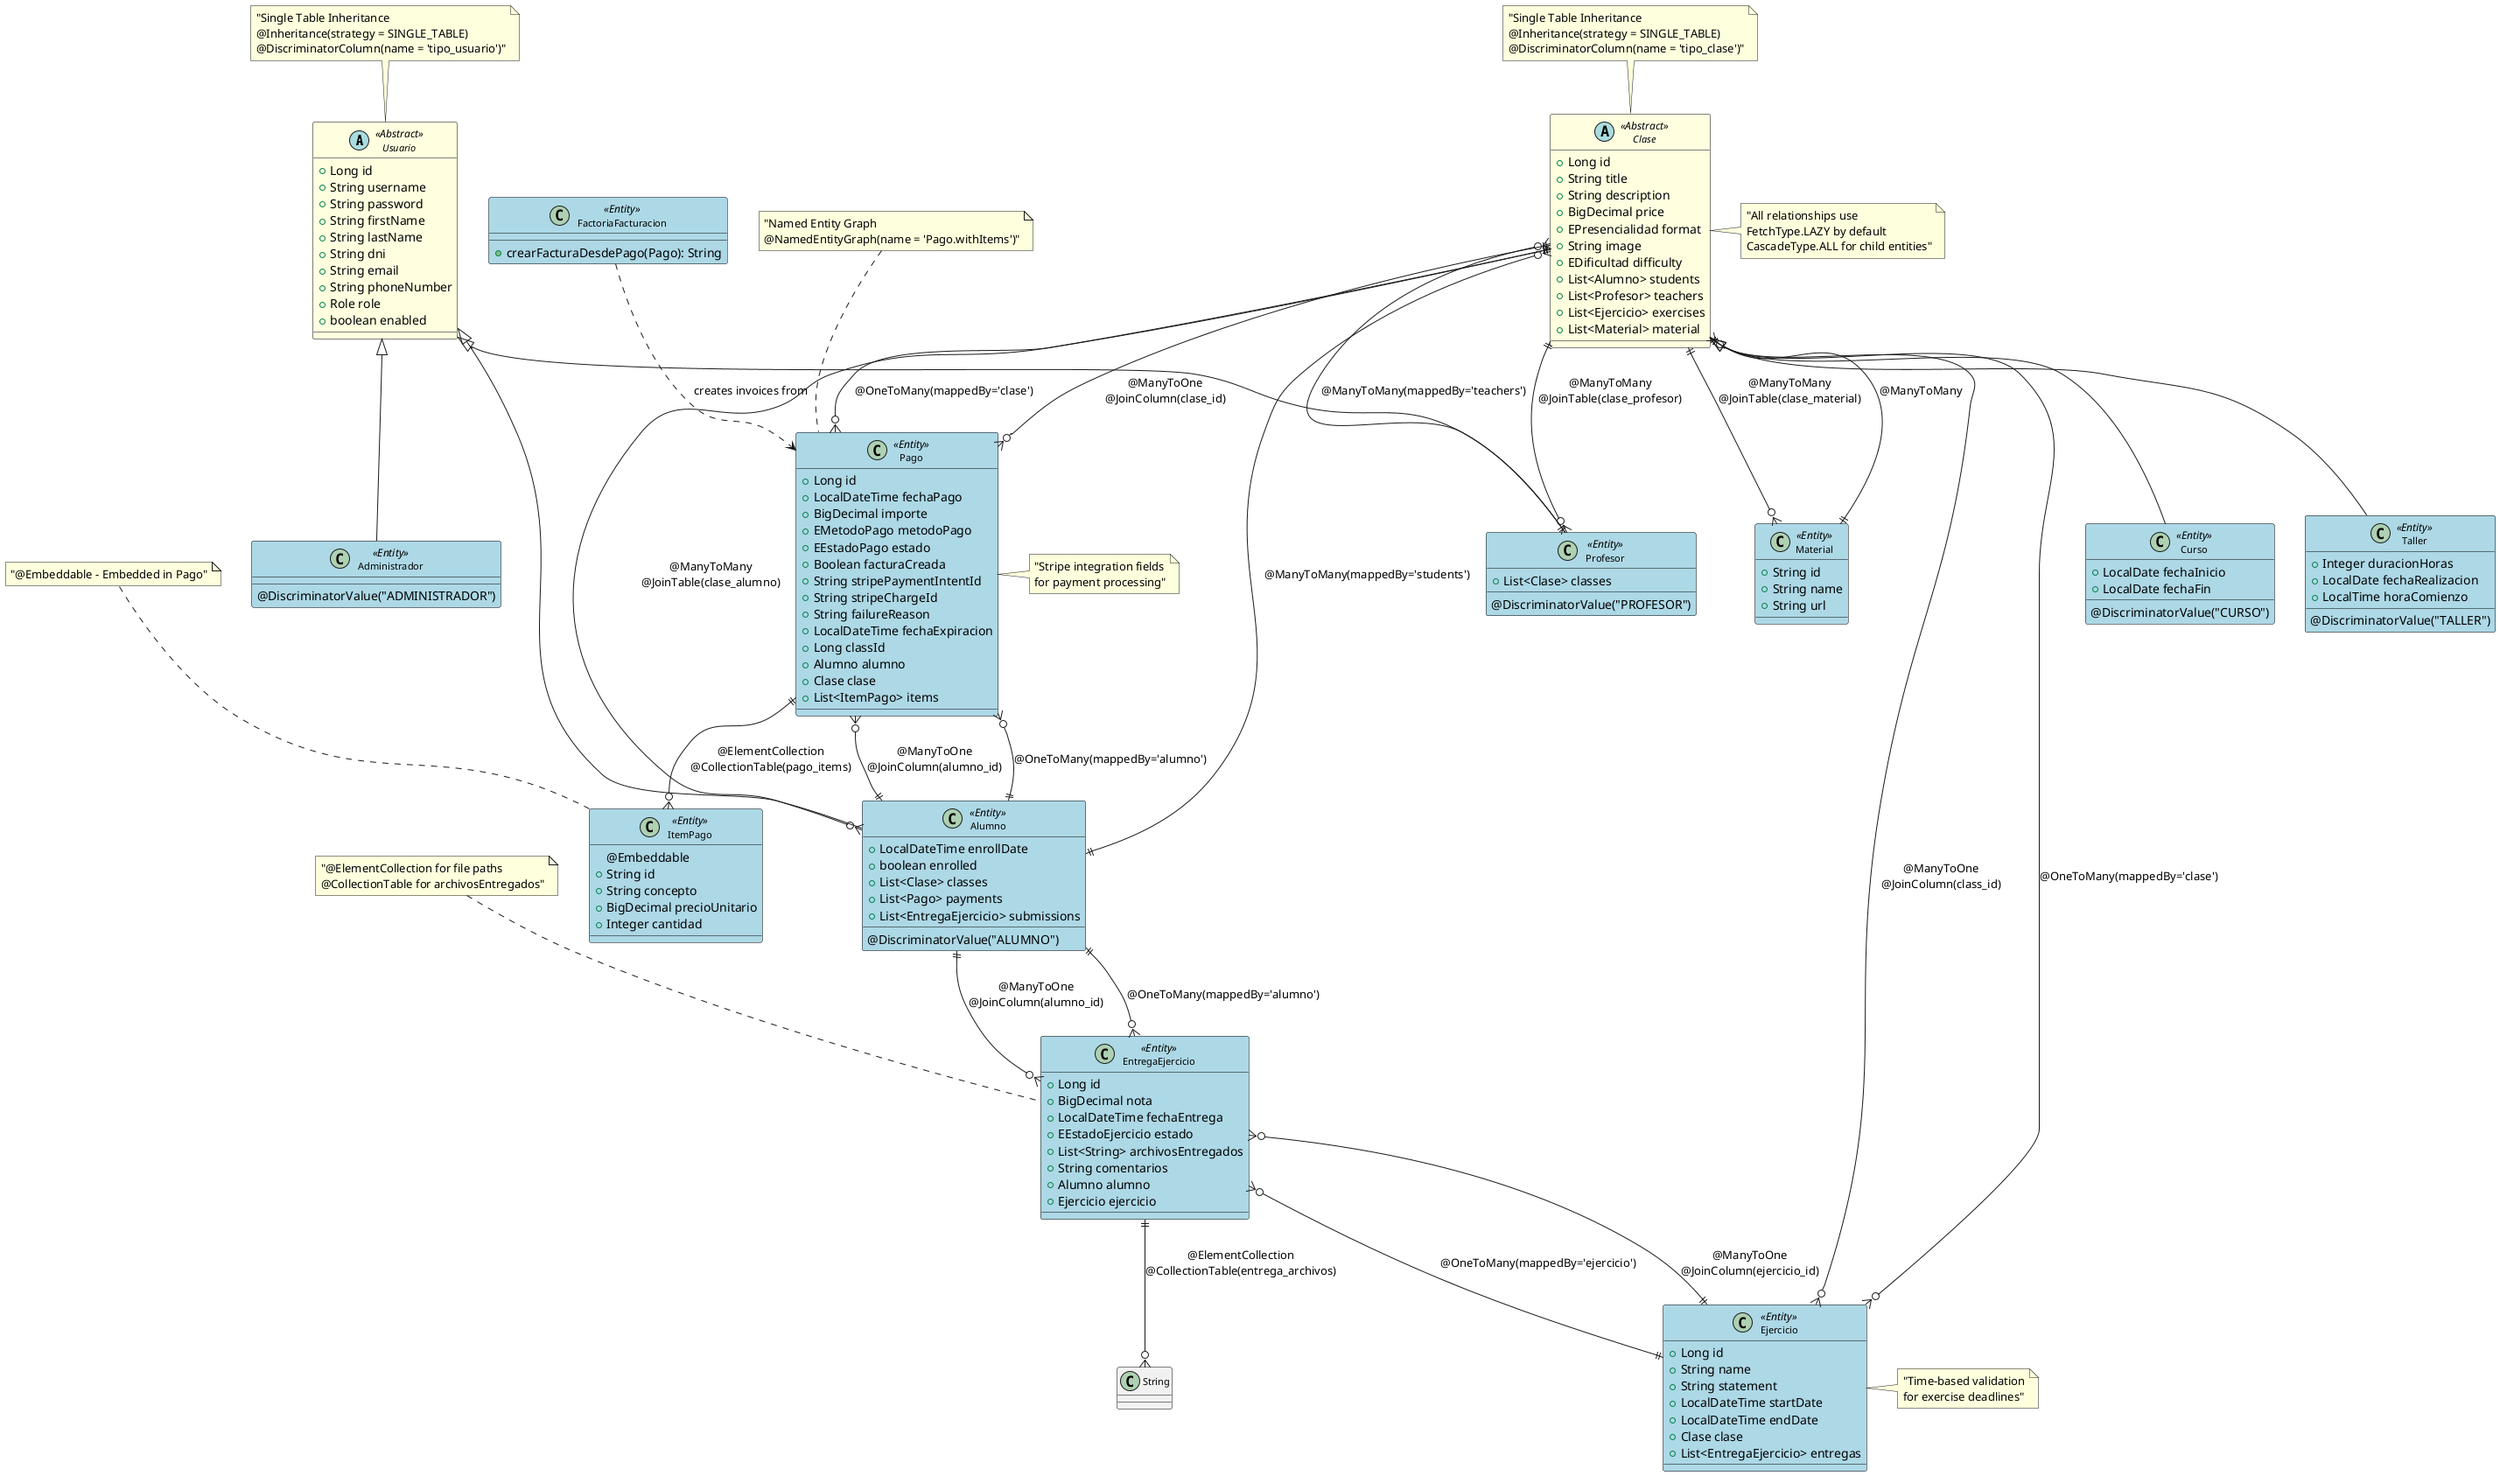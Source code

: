 @startuml JPA Relationships - Simple View

!define ENTITY class
!define ABSTRACT_CLASS abstract class

' Styling
skinparam class {
    BackgroundColor<<Entity>> LightBlue
    BackgroundColor<<Abstract>> LightYellow
    BorderColor Black
    FontSize 11
}

' Core Entities
ABSTRACT_CLASS Usuario <<Abstract>> {
    +Long id
    +String username
    +String password
    +String firstName
    +String lastName
    +String dni
    +String email
    +String phoneNumber
    +Role role
    +boolean enabled
}

ENTITY Administrador <<Entity>> {
    @DiscriminatorValue("ADMINISTRADOR")
}

ENTITY Profesor <<Entity>> {
    @DiscriminatorValue("PROFESOR")
    +List<Clase> classes
}

ENTITY Alumno <<Entity>> {
    @DiscriminatorValue("ALUMNO")
    +LocalDateTime enrollDate
    +boolean enrolled
    +List<Clase> classes
    +List<Pago> payments
    +List<EntregaEjercicio> submissions
}

' Class Hierarchy
ABSTRACT_CLASS Clase <<Abstract>> {
    +Long id
    +String title
    +String description
    +BigDecimal price
    +EPresencialidad format
    +String image
    +EDificultad difficulty
    +List<Alumno> students
    +List<Profesor> teachers
    +List<Ejercicio> exercises
    +List<Material> material
}

ENTITY Curso <<Entity>> {
    @DiscriminatorValue("CURSO")
    +LocalDate fechaInicio
    +LocalDate fechaFin
}

ENTITY Taller <<Entity>> {
    @DiscriminatorValue("TALLER")
    +Integer duracionHoras
    +LocalDate fechaRealizacion
    +LocalTime horaComienzo
}

' Exercise and Submission
ENTITY Ejercicio <<Entity>> {
    +Long id
    +String name
    +String statement
    +LocalDateTime startDate
    +LocalDateTime endDate
    +Clase clase
    +List<EntregaEjercicio> entregas
}

ENTITY EntregaEjercicio <<Entity>> {
    +Long id
    +BigDecimal nota
    +LocalDateTime fechaEntrega
    +EEstadoEjercicio estado
    +List<String> archivosEntregados
    +String comentarios
    +Alumno alumno
    +Ejercicio ejercicio
}

' Payment System
ENTITY Pago <<Entity>> {
    +Long id
    +LocalDateTime fechaPago
    +BigDecimal importe
    +EMetodoPago metodoPago
    +EEstadoPago estado
    +Boolean facturaCreada
    +String stripePaymentIntentId
    +String stripeChargeId
    +String failureReason
    +LocalDateTime fechaExpiracion
    +Long classId
    +Alumno alumno
    +Clase clase
    +List<ItemPago> items
}

ENTITY ItemPago <<Entity>> {
    @Embeddable
    +String id
    +String concepto
    +BigDecimal precioUnitario
    +Integer cantidad
}

ENTITY Material <<Entity>> {
    +String id
    +String name
    +String url
}

ENTITY FactoriaFacturacion <<Entity>> {
    +crearFacturaDesdePago(Pago): String
}

' Inheritance Relationships
Usuario <|-- Administrador
Usuario <|-- Profesor
Usuario <|-- Alumno

Clase <|-- Curso
Clase <|-- Taller

' JPA Relationships with Annotations

' Many-to-Many Relationships
Clase ||--o{ Alumno : "@ManyToMany\n@JoinTable(clase_alumno)"
Alumno ||--o{ Clase : "@ManyToMany(mappedBy='students')"

Clase ||--o{ Profesor : "@ManyToMany\n@JoinTable(clase_profesor)"
Profesor ||--o{ Clase : "@ManyToMany(mappedBy='teachers')"

Clase ||--o{ Material : "@ManyToMany\n@JoinTable(clase_material)"
Material ||--o{ Clase : "@ManyToMany"

' One-to-Many Relationships
Clase ||--o{ Ejercicio : "@OneToMany(mappedBy='clase')"
Ejercicio }o--|| Clase : "@ManyToOne\n@JoinColumn(class_id)"

Ejercicio ||--o{ EntregaEjercicio : "@OneToMany(mappedBy='ejercicio')"
EntregaEjercicio }o--|| Ejercicio : "@ManyToOne\n@JoinColumn(ejercicio_id)"

Alumno ||--o{ EntregaEjercicio : "@OneToMany(mappedBy='alumno')"
EntregaEjercicio }o--|| Alumno : "@ManyToOne\n@JoinColumn(alumno_id)"

Alumno ||--o{ Pago : "@OneToMany(mappedBy='alumno')"
Pago }o--|| Alumno : "@ManyToOne\n@JoinColumn(alumno_id)"

Clase ||--o{ Pago : "@OneToMany(mappedBy='clase')"
Pago }o--|| Clase : "@ManyToOne\n@JoinColumn(clase_id)"

' Element Collections
Pago ||--o{ ItemPago : "@ElementCollection\n@CollectionTable(pago_items)"
EntregaEjercicio ||--o{ String : "@ElementCollection\n@CollectionTable(entrega_archivos)"

' Utility Relationships
FactoriaFacturacion ..> Pago : "creates invoices from"

' Notes
note top of Usuario : "Single Table Inheritance\n@Inheritance(strategy = SINGLE_TABLE)\n@DiscriminatorColumn(name = 'tipo_usuario')"
note top of Clase : "Single Table Inheritance\n@Inheritance(strategy = SINGLE_TABLE)\n@DiscriminatorColumn(name = 'tipo_clase')"
note top of Pago : "Named Entity Graph\n@NamedEntityGraph(name = 'Pago.withItems')"
note top of ItemPago : "@Embeddable - Embedded in Pago"
note top of EntregaEjercicio : "@ElementCollection for file paths\n@CollectionTable for archivosEntregados"

' Relationship Details
note right of Clase : "All relationships use\nFetchType.LAZY by default\nCascadeType.ALL for child entities"
note right of Pago : "Stripe integration fields\nfor payment processing"
note right of Ejercicio : "Time-based validation\nfor exercise deadlines"

@enduml
